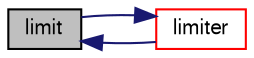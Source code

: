 digraph "limit"
{
  bgcolor="transparent";
  edge [fontname="FreeSans",fontsize="10",labelfontname="FreeSans",labelfontsize="10"];
  node [fontname="FreeSans",fontsize="10",shape=record];
  rankdir="LR";
  Node5919 [label="limit",height=0.2,width=0.4,color="black", fillcolor="grey75", style="filled", fontcolor="black"];
  Node5919 -> Node5920 [dir="back",color="midnightblue",fontsize="10",style="solid",fontname="FreeSans"];
  Node5920 [label="limiter",height=0.2,width=0.4,color="red",URL="$a21136.html#ae90eb6b771613f9ffe9bbe814bc2d479"];
  Node5920 -> Node5919 [dir="back",color="midnightblue",fontsize="10",style="solid",fontname="FreeSans"];
}
